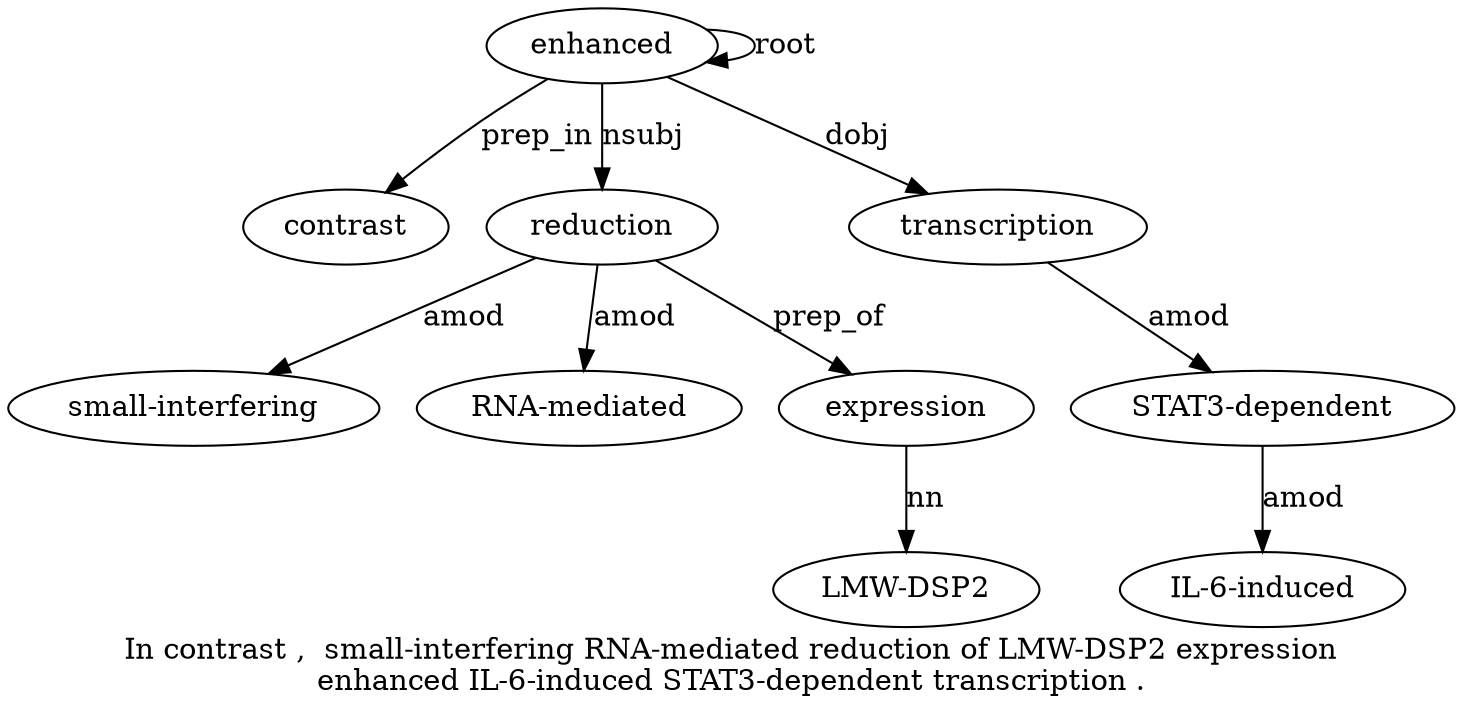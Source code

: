 digraph "In contrast ,  small-interfering RNA-mediated reduction of LMW-DSP2 expression enhanced IL-6-induced STAT3-dependent transcription ." {
label="In contrast ,  small-interfering RNA-mediated reduction of LMW-DSP2 expression
enhanced IL-6-induced STAT3-dependent transcription .";
enhanced10 [style=filled, fillcolor=white, label=enhanced];
contrast2 [style=filled, fillcolor=white, label=contrast];
enhanced10 -> contrast2  [label=prep_in];
reduction6 [style=filled, fillcolor=white, label=reduction];
"small-interfering4" [style=filled, fillcolor=white, label="small-interfering"];
reduction6 -> "small-interfering4"  [label=amod];
"RNA-mediated5" [style=filled, fillcolor=white, label="RNA-mediated"];
reduction6 -> "RNA-mediated5"  [label=amod];
enhanced10 -> reduction6  [label=nsubj];
expression9 [style=filled, fillcolor=white, label=expression];
"LMW-DSP28" [style=filled, fillcolor=white, label="LMW-DSP2"];
expression9 -> "LMW-DSP28"  [label=nn];
reduction6 -> expression9  [label=prep_of];
enhanced10 -> enhanced10  [label=root];
"STAT3-dependent12" [style=filled, fillcolor=white, label="STAT3-dependent"];
"IL-6-induced11" [style=filled, fillcolor=white, label="IL-6-induced"];
"STAT3-dependent12" -> "IL-6-induced11"  [label=amod];
transcription13 [style=filled, fillcolor=white, label=transcription];
transcription13 -> "STAT3-dependent12"  [label=amod];
enhanced10 -> transcription13  [label=dobj];
}
